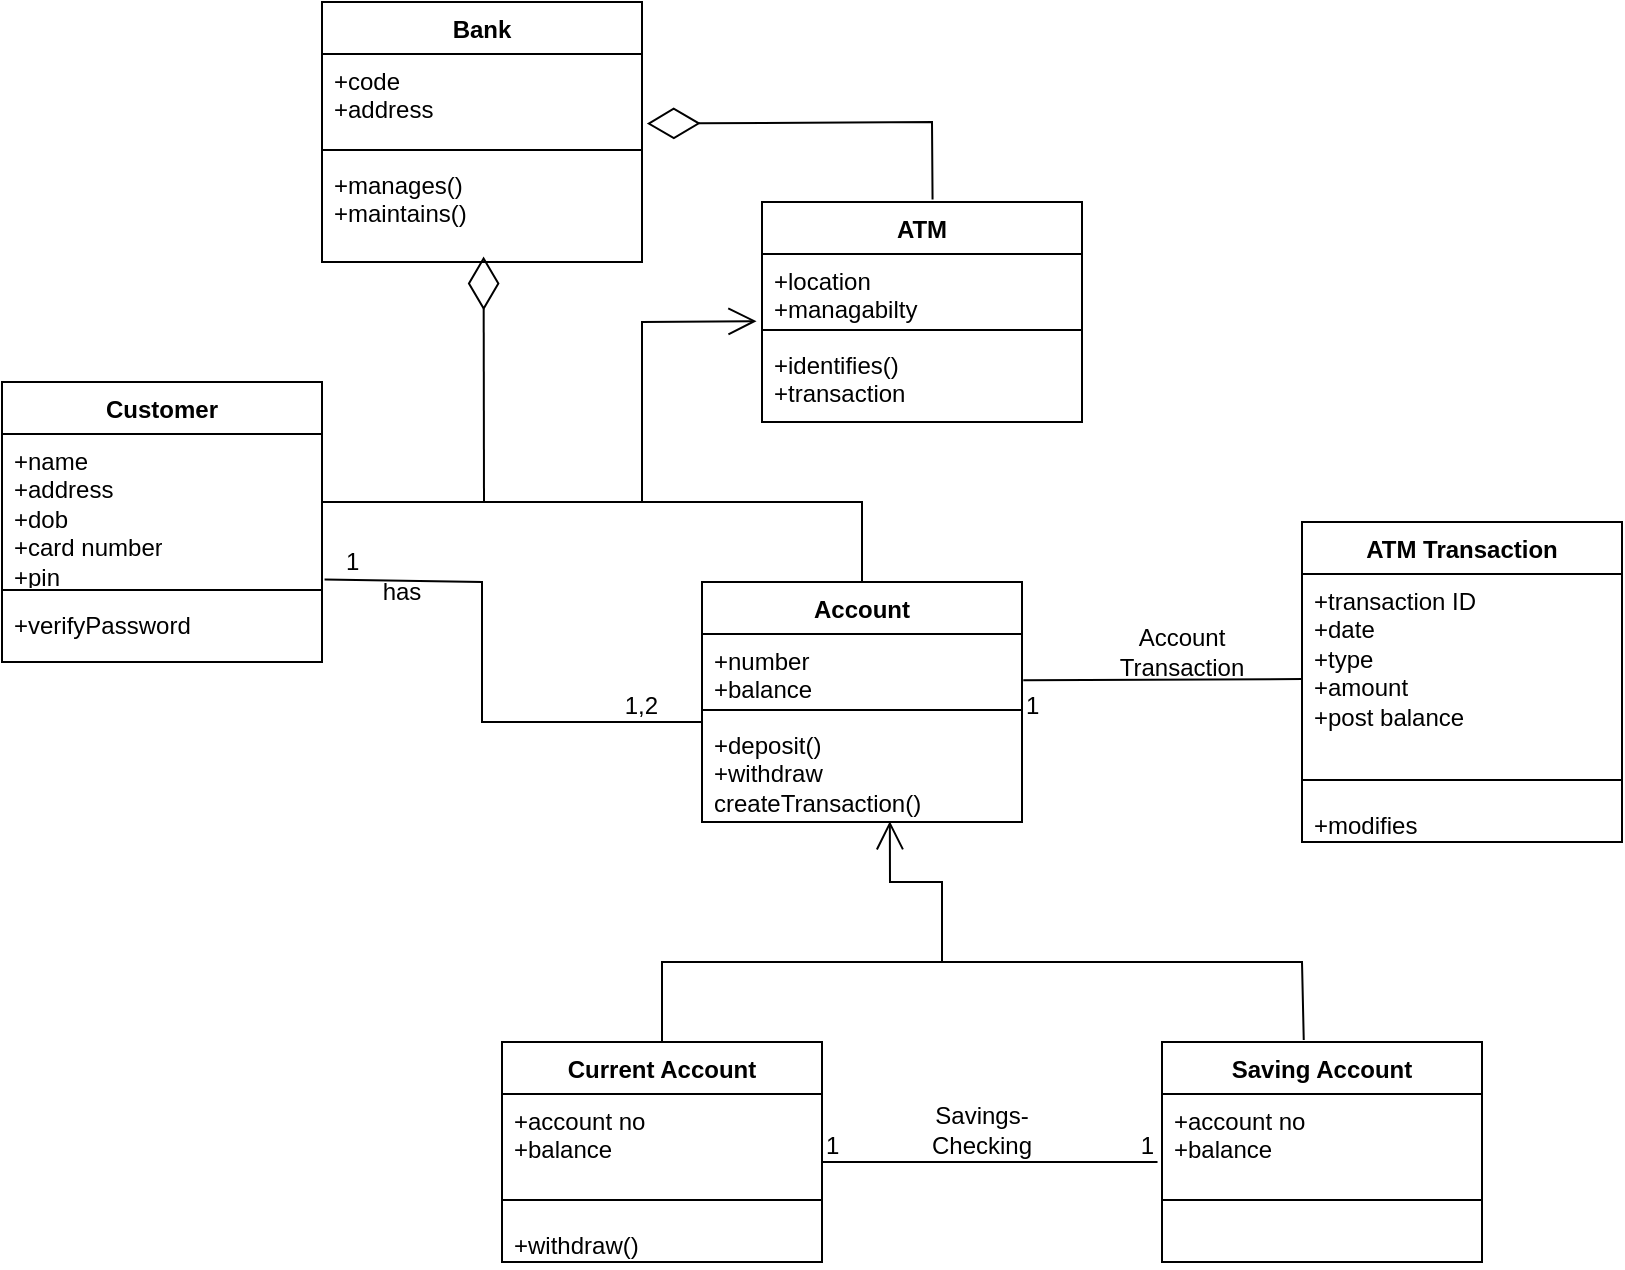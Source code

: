 <mxfile version="28.1.0">
  <diagram name="Page-1" id="JDQV7JlKgYoITzz3pqc2">
    <mxGraphModel dx="1509" dy="741" grid="1" gridSize="10" guides="1" tooltips="1" connect="1" arrows="1" fold="1" page="1" pageScale="1" pageWidth="850" pageHeight="1100" math="0" shadow="0">
      <root>
        <mxCell id="0" />
        <mxCell id="1" parent="0" />
        <mxCell id="pr6j3aNBwpCI1W8KptXL-4" value="Bank" style="swimlane;fontStyle=1;align=center;verticalAlign=top;childLayout=stackLayout;horizontal=1;startSize=26;horizontalStack=0;resizeParent=1;resizeParentMax=0;resizeLast=0;collapsible=1;marginBottom=0;whiteSpace=wrap;html=1;" vertex="1" parent="1">
          <mxGeometry x="190" y="40" width="160" height="130" as="geometry" />
        </mxCell>
        <mxCell id="pr6j3aNBwpCI1W8KptXL-5" value="+code&lt;div&gt;+address&lt;/div&gt;" style="text;strokeColor=none;fillColor=none;align=left;verticalAlign=top;spacingLeft=4;spacingRight=4;overflow=hidden;rotatable=0;points=[[0,0.5],[1,0.5]];portConstraint=eastwest;whiteSpace=wrap;html=1;" vertex="1" parent="pr6j3aNBwpCI1W8KptXL-4">
          <mxGeometry y="26" width="160" height="44" as="geometry" />
        </mxCell>
        <mxCell id="pr6j3aNBwpCI1W8KptXL-6" value="" style="line;strokeWidth=1;fillColor=none;align=left;verticalAlign=middle;spacingTop=-1;spacingLeft=3;spacingRight=3;rotatable=0;labelPosition=right;points=[];portConstraint=eastwest;strokeColor=inherit;" vertex="1" parent="pr6j3aNBwpCI1W8KptXL-4">
          <mxGeometry y="70" width="160" height="8" as="geometry" />
        </mxCell>
        <mxCell id="pr6j3aNBwpCI1W8KptXL-7" value="+manages()&lt;div&gt;+maintains()&lt;/div&gt;" style="text;strokeColor=none;fillColor=none;align=left;verticalAlign=top;spacingLeft=4;spacingRight=4;overflow=hidden;rotatable=0;points=[[0,0.5],[1,0.5]];portConstraint=eastwest;whiteSpace=wrap;html=1;" vertex="1" parent="pr6j3aNBwpCI1W8KptXL-4">
          <mxGeometry y="78" width="160" height="52" as="geometry" />
        </mxCell>
        <mxCell id="pr6j3aNBwpCI1W8KptXL-9" value="Customer" style="swimlane;fontStyle=1;align=center;verticalAlign=top;childLayout=stackLayout;horizontal=1;startSize=26;horizontalStack=0;resizeParent=1;resizeParentMax=0;resizeLast=0;collapsible=1;marginBottom=0;whiteSpace=wrap;html=1;" vertex="1" parent="1">
          <mxGeometry x="30" y="230" width="160" height="140" as="geometry" />
        </mxCell>
        <mxCell id="pr6j3aNBwpCI1W8KptXL-10" value="+name&lt;div&gt;+address&lt;/div&gt;&lt;div&gt;+dob&lt;/div&gt;&lt;div&gt;+card number&lt;/div&gt;&lt;div&gt;+pin&lt;/div&gt;" style="text;strokeColor=none;fillColor=none;align=left;verticalAlign=top;spacingLeft=4;spacingRight=4;overflow=hidden;rotatable=0;points=[[0,0.5],[1,0.5]];portConstraint=eastwest;whiteSpace=wrap;html=1;" vertex="1" parent="pr6j3aNBwpCI1W8KptXL-9">
          <mxGeometry y="26" width="160" height="74" as="geometry" />
        </mxCell>
        <mxCell id="pr6j3aNBwpCI1W8KptXL-11" value="" style="line;strokeWidth=1;fillColor=none;align=left;verticalAlign=middle;spacingTop=-1;spacingLeft=3;spacingRight=3;rotatable=0;labelPosition=right;points=[];portConstraint=eastwest;strokeColor=inherit;" vertex="1" parent="pr6j3aNBwpCI1W8KptXL-9">
          <mxGeometry y="100" width="160" height="8" as="geometry" />
        </mxCell>
        <mxCell id="pr6j3aNBwpCI1W8KptXL-12" value="+verifyPassword" style="text;strokeColor=none;fillColor=none;align=left;verticalAlign=top;spacingLeft=4;spacingRight=4;overflow=hidden;rotatable=0;points=[[0,0.5],[1,0.5]];portConstraint=eastwest;whiteSpace=wrap;html=1;" vertex="1" parent="pr6j3aNBwpCI1W8KptXL-9">
          <mxGeometry y="108" width="160" height="32" as="geometry" />
        </mxCell>
        <mxCell id="pr6j3aNBwpCI1W8KptXL-17" value="ATM" style="swimlane;fontStyle=1;align=center;verticalAlign=top;childLayout=stackLayout;horizontal=1;startSize=26;horizontalStack=0;resizeParent=1;resizeParentMax=0;resizeLast=0;collapsible=1;marginBottom=0;whiteSpace=wrap;html=1;" vertex="1" parent="1">
          <mxGeometry x="410" y="140" width="160" height="110" as="geometry" />
        </mxCell>
        <mxCell id="pr6j3aNBwpCI1W8KptXL-18" value="+location&lt;div&gt;+managabilty&lt;/div&gt;" style="text;strokeColor=none;fillColor=none;align=left;verticalAlign=top;spacingLeft=4;spacingRight=4;overflow=hidden;rotatable=0;points=[[0,0.5],[1,0.5]];portConstraint=eastwest;whiteSpace=wrap;html=1;" vertex="1" parent="pr6j3aNBwpCI1W8KptXL-17">
          <mxGeometry y="26" width="160" height="34" as="geometry" />
        </mxCell>
        <mxCell id="pr6j3aNBwpCI1W8KptXL-19" value="" style="line;strokeWidth=1;fillColor=none;align=left;verticalAlign=middle;spacingTop=-1;spacingLeft=3;spacingRight=3;rotatable=0;labelPosition=right;points=[];portConstraint=eastwest;strokeColor=inherit;" vertex="1" parent="pr6j3aNBwpCI1W8KptXL-17">
          <mxGeometry y="60" width="160" height="8" as="geometry" />
        </mxCell>
        <mxCell id="pr6j3aNBwpCI1W8KptXL-20" value="+identifies()&lt;div&gt;+transaction&lt;/div&gt;" style="text;strokeColor=none;fillColor=none;align=left;verticalAlign=top;spacingLeft=4;spacingRight=4;overflow=hidden;rotatable=0;points=[[0,0.5],[1,0.5]];portConstraint=eastwest;whiteSpace=wrap;html=1;" vertex="1" parent="pr6j3aNBwpCI1W8KptXL-17">
          <mxGeometry y="68" width="160" height="42" as="geometry" />
        </mxCell>
        <mxCell id="pr6j3aNBwpCI1W8KptXL-39" value="" style="endArrow=diamondThin;endFill=0;endSize=24;html=1;rounded=0;exitX=0.533;exitY=-0.011;exitDx=0;exitDy=0;exitPerimeter=0;entryX=1.015;entryY=0.791;entryDx=0;entryDy=0;entryPerimeter=0;" edge="1" parent="1" source="pr6j3aNBwpCI1W8KptXL-17" target="pr6j3aNBwpCI1W8KptXL-5">
          <mxGeometry width="160" relative="1" as="geometry">
            <mxPoint x="390" y="60" as="sourcePoint" />
            <mxPoint x="360" y="100" as="targetPoint" />
            <Array as="points">
              <mxPoint x="495" y="100" />
            </Array>
          </mxGeometry>
        </mxCell>
        <mxCell id="pr6j3aNBwpCI1W8KptXL-44" value="" style="endArrow=diamondThin;endFill=0;endSize=24;html=1;rounded=0;entryX=0.505;entryY=0.948;entryDx=0;entryDy=0;entryPerimeter=0;" edge="1" parent="1" target="pr6j3aNBwpCI1W8KptXL-7">
          <mxGeometry width="160" relative="1" as="geometry">
            <mxPoint x="271" y="290" as="sourcePoint" />
            <mxPoint x="370" y="280" as="targetPoint" />
          </mxGeometry>
        </mxCell>
        <mxCell id="pr6j3aNBwpCI1W8KptXL-47" value="" style="endArrow=open;endFill=1;endSize=12;html=1;rounded=0;entryX=-0.017;entryY=0.988;entryDx=0;entryDy=0;entryPerimeter=0;" edge="1" parent="1" target="pr6j3aNBwpCI1W8KptXL-18">
          <mxGeometry width="160" relative="1" as="geometry">
            <mxPoint x="190" y="290" as="sourcePoint" />
            <mxPoint x="350" y="290" as="targetPoint" />
            <Array as="points">
              <mxPoint x="350" y="290" />
              <mxPoint x="350" y="200" />
            </Array>
          </mxGeometry>
        </mxCell>
        <mxCell id="pr6j3aNBwpCI1W8KptXL-52" value="Account" style="swimlane;fontStyle=1;align=center;verticalAlign=top;childLayout=stackLayout;horizontal=1;startSize=26;horizontalStack=0;resizeParent=1;resizeParentMax=0;resizeLast=0;collapsible=1;marginBottom=0;whiteSpace=wrap;html=1;" vertex="1" parent="1">
          <mxGeometry x="380" y="330" width="160" height="120" as="geometry" />
        </mxCell>
        <mxCell id="pr6j3aNBwpCI1W8KptXL-53" value="+number&lt;div&gt;+balance&lt;/div&gt;" style="text;strokeColor=none;fillColor=none;align=left;verticalAlign=top;spacingLeft=4;spacingRight=4;overflow=hidden;rotatable=0;points=[[0,0.5],[1,0.5]];portConstraint=eastwest;whiteSpace=wrap;html=1;" vertex="1" parent="pr6j3aNBwpCI1W8KptXL-52">
          <mxGeometry y="26" width="160" height="34" as="geometry" />
        </mxCell>
        <mxCell id="pr6j3aNBwpCI1W8KptXL-54" value="" style="line;strokeWidth=1;fillColor=none;align=left;verticalAlign=middle;spacingTop=-1;spacingLeft=3;spacingRight=3;rotatable=0;labelPosition=right;points=[];portConstraint=eastwest;strokeColor=inherit;" vertex="1" parent="pr6j3aNBwpCI1W8KptXL-52">
          <mxGeometry y="60" width="160" height="8" as="geometry" />
        </mxCell>
        <mxCell id="pr6j3aNBwpCI1W8KptXL-55" value="+deposit()&lt;div&gt;+withdraw&lt;/div&gt;&lt;div&gt;createTransaction()&lt;/div&gt;" style="text;strokeColor=none;fillColor=none;align=left;verticalAlign=top;spacingLeft=4;spacingRight=4;overflow=hidden;rotatable=0;points=[[0,0.5],[1,0.5]];portConstraint=eastwest;whiteSpace=wrap;html=1;" vertex="1" parent="pr6j3aNBwpCI1W8KptXL-52">
          <mxGeometry y="68" width="160" height="52" as="geometry" />
        </mxCell>
        <mxCell id="pr6j3aNBwpCI1W8KptXL-65" value="" style="endArrow=none;html=1;rounded=0;entryX=0.5;entryY=0;entryDx=0;entryDy=0;" edge="1" parent="1" target="pr6j3aNBwpCI1W8KptXL-52">
          <mxGeometry relative="1" as="geometry">
            <mxPoint x="350" y="290" as="sourcePoint" />
            <mxPoint x="510" y="290" as="targetPoint" />
            <Array as="points">
              <mxPoint x="460" y="290" />
            </Array>
          </mxGeometry>
        </mxCell>
        <mxCell id="pr6j3aNBwpCI1W8KptXL-66" value="ATM Transaction" style="swimlane;fontStyle=1;align=center;verticalAlign=top;childLayout=stackLayout;horizontal=1;startSize=26;horizontalStack=0;resizeParent=1;resizeParentMax=0;resizeLast=0;collapsible=1;marginBottom=0;whiteSpace=wrap;html=1;" vertex="1" parent="1">
          <mxGeometry x="680" y="300" width="160" height="160" as="geometry" />
        </mxCell>
        <mxCell id="pr6j3aNBwpCI1W8KptXL-67" value="+transaction ID&lt;div&gt;+date&lt;/div&gt;&lt;div&gt;+type&lt;/div&gt;&lt;div&gt;+amount&lt;/div&gt;&lt;div&gt;+post balance&lt;/div&gt;" style="text;strokeColor=none;fillColor=none;align=left;verticalAlign=top;spacingLeft=4;spacingRight=4;overflow=hidden;rotatable=0;points=[[0,0.5],[1,0.5]];portConstraint=eastwest;whiteSpace=wrap;html=1;" vertex="1" parent="pr6j3aNBwpCI1W8KptXL-66">
          <mxGeometry y="26" width="160" height="94" as="geometry" />
        </mxCell>
        <mxCell id="pr6j3aNBwpCI1W8KptXL-68" value="" style="line;strokeWidth=1;fillColor=none;align=left;verticalAlign=middle;spacingTop=-1;spacingLeft=3;spacingRight=3;rotatable=0;labelPosition=right;points=[];portConstraint=eastwest;strokeColor=inherit;" vertex="1" parent="pr6j3aNBwpCI1W8KptXL-66">
          <mxGeometry y="120" width="160" height="18" as="geometry" />
        </mxCell>
        <mxCell id="pr6j3aNBwpCI1W8KptXL-69" value="+modifies" style="text;strokeColor=none;fillColor=none;align=left;verticalAlign=top;spacingLeft=4;spacingRight=4;overflow=hidden;rotatable=0;points=[[0,0.5],[1,0.5]];portConstraint=eastwest;whiteSpace=wrap;html=1;" vertex="1" parent="pr6j3aNBwpCI1W8KptXL-66">
          <mxGeometry y="138" width="160" height="22" as="geometry" />
        </mxCell>
        <mxCell id="pr6j3aNBwpCI1W8KptXL-71" value="" style="endArrow=none;html=1;rounded=0;exitX=1.004;exitY=0.679;exitDx=0;exitDy=0;exitPerimeter=0;entryX=0.002;entryY=0.559;entryDx=0;entryDy=0;entryPerimeter=0;" edge="1" parent="1" source="pr6j3aNBwpCI1W8KptXL-53" target="pr6j3aNBwpCI1W8KptXL-67">
          <mxGeometry relative="1" as="geometry">
            <mxPoint x="550" y="390" as="sourcePoint" />
            <mxPoint x="610" y="379.74" as="targetPoint" />
          </mxGeometry>
        </mxCell>
        <mxCell id="pr6j3aNBwpCI1W8KptXL-72" value="Account Transaction" style="text;html=1;align=center;verticalAlign=middle;whiteSpace=wrap;rounded=0;" vertex="1" parent="1">
          <mxGeometry x="590" y="350" width="60" height="30" as="geometry" />
        </mxCell>
        <mxCell id="pr6j3aNBwpCI1W8KptXL-80" value="Current Account" style="swimlane;fontStyle=1;align=center;verticalAlign=top;childLayout=stackLayout;horizontal=1;startSize=26;horizontalStack=0;resizeParent=1;resizeParentMax=0;resizeLast=0;collapsible=1;marginBottom=0;whiteSpace=wrap;html=1;" vertex="1" parent="1">
          <mxGeometry x="280" y="560" width="160" height="110" as="geometry" />
        </mxCell>
        <mxCell id="pr6j3aNBwpCI1W8KptXL-81" value="+account no&lt;br&gt;+balance" style="text;strokeColor=none;fillColor=none;align=left;verticalAlign=top;spacingLeft=4;spacingRight=4;overflow=hidden;rotatable=0;points=[[0,0.5],[1,0.5]];portConstraint=eastwest;whiteSpace=wrap;html=1;" vertex="1" parent="pr6j3aNBwpCI1W8KptXL-80">
          <mxGeometry y="26" width="160" height="44" as="geometry" />
        </mxCell>
        <mxCell id="pr6j3aNBwpCI1W8KptXL-82" value="" style="line;strokeWidth=1;fillColor=none;align=left;verticalAlign=middle;spacingTop=-1;spacingLeft=3;spacingRight=3;rotatable=0;labelPosition=right;points=[];portConstraint=eastwest;strokeColor=inherit;" vertex="1" parent="pr6j3aNBwpCI1W8KptXL-80">
          <mxGeometry y="70" width="160" height="18" as="geometry" />
        </mxCell>
        <mxCell id="pr6j3aNBwpCI1W8KptXL-83" value="+withdraw()" style="text;strokeColor=none;fillColor=none;align=left;verticalAlign=top;spacingLeft=4;spacingRight=4;overflow=hidden;rotatable=0;points=[[0,0.5],[1,0.5]];portConstraint=eastwest;whiteSpace=wrap;html=1;" vertex="1" parent="pr6j3aNBwpCI1W8KptXL-80">
          <mxGeometry y="88" width="160" height="22" as="geometry" />
        </mxCell>
        <mxCell id="pr6j3aNBwpCI1W8KptXL-89" value="Saving Account" style="swimlane;fontStyle=1;align=center;verticalAlign=top;childLayout=stackLayout;horizontal=1;startSize=26;horizontalStack=0;resizeParent=1;resizeParentMax=0;resizeLast=0;collapsible=1;marginBottom=0;whiteSpace=wrap;html=1;" vertex="1" parent="1">
          <mxGeometry x="610" y="560" width="160" height="110" as="geometry" />
        </mxCell>
        <mxCell id="pr6j3aNBwpCI1W8KptXL-90" value="+account no&lt;br&gt;+balance" style="text;strokeColor=none;fillColor=none;align=left;verticalAlign=top;spacingLeft=4;spacingRight=4;overflow=hidden;rotatable=0;points=[[0,0.5],[1,0.5]];portConstraint=eastwest;whiteSpace=wrap;html=1;" vertex="1" parent="pr6j3aNBwpCI1W8KptXL-89">
          <mxGeometry y="26" width="160" height="44" as="geometry" />
        </mxCell>
        <mxCell id="pr6j3aNBwpCI1W8KptXL-91" value="&#xa;" style="line;strokeWidth=1;fillColor=none;align=left;verticalAlign=middle;spacingTop=-1;spacingLeft=3;spacingRight=3;rotatable=0;labelPosition=right;points=[];portConstraint=eastwest;strokeColor=inherit;" vertex="1" parent="pr6j3aNBwpCI1W8KptXL-89">
          <mxGeometry y="70" width="160" height="18" as="geometry" />
        </mxCell>
        <mxCell id="pr6j3aNBwpCI1W8KptXL-109" value="&lt;div&gt;&lt;br&gt;&lt;/div&gt;" style="text;strokeColor=none;fillColor=none;align=left;verticalAlign=top;spacingLeft=4;spacingRight=4;overflow=hidden;rotatable=0;points=[[0,0.5],[1,0.5]];portConstraint=eastwest;whiteSpace=wrap;html=1;" vertex="1" parent="pr6j3aNBwpCI1W8KptXL-89">
          <mxGeometry y="88" width="160" height="22" as="geometry" />
        </mxCell>
        <mxCell id="pr6j3aNBwpCI1W8KptXL-93" value="" style="endArrow=none;html=1;rounded=0;entryX=-0.014;entryY=0.774;entryDx=0;entryDy=0;entryPerimeter=0;" edge="1" parent="1" target="pr6j3aNBwpCI1W8KptXL-90">
          <mxGeometry relative="1" as="geometry">
            <mxPoint x="440" y="620" as="sourcePoint" />
            <mxPoint x="600" y="620" as="targetPoint" />
          </mxGeometry>
        </mxCell>
        <mxCell id="pr6j3aNBwpCI1W8KptXL-94" value="1" style="resizable=0;html=1;whiteSpace=wrap;align=left;verticalAlign=bottom;" connectable="0" vertex="1" parent="pr6j3aNBwpCI1W8KptXL-93">
          <mxGeometry x="-1" relative="1" as="geometry" />
        </mxCell>
        <mxCell id="pr6j3aNBwpCI1W8KptXL-95" value="1" style="resizable=0;html=1;whiteSpace=wrap;align=right;verticalAlign=bottom;" connectable="0" vertex="1" parent="pr6j3aNBwpCI1W8KptXL-93">
          <mxGeometry x="1" relative="1" as="geometry" />
        </mxCell>
        <mxCell id="pr6j3aNBwpCI1W8KptXL-96" value="Savings-Checking" style="text;html=1;align=center;verticalAlign=middle;whiteSpace=wrap;rounded=0;" vertex="1" parent="1">
          <mxGeometry x="490" y="589" width="60" height="30" as="geometry" />
        </mxCell>
        <mxCell id="pr6j3aNBwpCI1W8KptXL-98" value="" style="endArrow=none;html=1;rounded=0;exitX=0.5;exitY=0;exitDx=0;exitDy=0;entryX=0.443;entryY=-0.009;entryDx=0;entryDy=0;entryPerimeter=0;" edge="1" parent="1" source="pr6j3aNBwpCI1W8KptXL-80" target="pr6j3aNBwpCI1W8KptXL-89">
          <mxGeometry relative="1" as="geometry">
            <mxPoint x="425" y="520" as="sourcePoint" />
            <mxPoint x="585" y="520" as="targetPoint" />
            <Array as="points">
              <mxPoint x="360" y="520" />
              <mxPoint x="680" y="520" />
            </Array>
          </mxGeometry>
        </mxCell>
        <mxCell id="pr6j3aNBwpCI1W8KptXL-103" value="" style="endArrow=open;endFill=1;endSize=12;html=1;rounded=0;entryX=0.587;entryY=0.992;entryDx=0;entryDy=0;entryPerimeter=0;" edge="1" parent="1" target="pr6j3aNBwpCI1W8KptXL-55">
          <mxGeometry width="160" relative="1" as="geometry">
            <mxPoint x="500" y="520" as="sourcePoint" />
            <mxPoint x="590" y="480" as="targetPoint" />
            <Array as="points">
              <mxPoint x="500" y="480" />
              <mxPoint x="474" y="480" />
            </Array>
          </mxGeometry>
        </mxCell>
        <mxCell id="pr6j3aNBwpCI1W8KptXL-104" value="" style="endArrow=none;html=1;rounded=0;entryX=-0.014;entryY=0.774;entryDx=0;entryDy=0;entryPerimeter=0;exitX=1.008;exitY=0.983;exitDx=0;exitDy=0;exitPerimeter=0;" edge="1" parent="1" source="pr6j3aNBwpCI1W8KptXL-10">
          <mxGeometry relative="1" as="geometry">
            <mxPoint x="212" y="400" as="sourcePoint" />
            <mxPoint x="380" y="400" as="targetPoint" />
            <Array as="points">
              <mxPoint x="270" y="330" />
              <mxPoint x="270" y="400" />
            </Array>
          </mxGeometry>
        </mxCell>
        <mxCell id="pr6j3aNBwpCI1W8KptXL-106" value="1,2" style="resizable=0;html=1;whiteSpace=wrap;align=right;verticalAlign=bottom;" connectable="0" vertex="1" parent="pr6j3aNBwpCI1W8KptXL-104">
          <mxGeometry x="1" relative="1" as="geometry">
            <mxPoint x="-20" as="offset" />
          </mxGeometry>
        </mxCell>
        <mxCell id="pr6j3aNBwpCI1W8KptXL-107" value="1" style="resizable=0;html=1;whiteSpace=wrap;align=left;verticalAlign=bottom;" connectable="0" vertex="1" parent="pr6j3aNBwpCI1W8KptXL-104">
          <mxGeometry x="-1" relative="1" as="geometry">
            <mxPoint x="9" as="offset" />
          </mxGeometry>
        </mxCell>
        <mxCell id="pr6j3aNBwpCI1W8KptXL-108" value="has" style="text;html=1;align=center;verticalAlign=middle;whiteSpace=wrap;rounded=0;" vertex="1" parent="1">
          <mxGeometry x="200" y="320" width="60" height="30" as="geometry" />
        </mxCell>
        <mxCell id="pr6j3aNBwpCI1W8KptXL-110" value="1" style="resizable=0;html=1;whiteSpace=wrap;align=left;verticalAlign=bottom;" connectable="0" vertex="1" parent="1">
          <mxGeometry x="540" y="400" as="geometry" />
        </mxCell>
      </root>
    </mxGraphModel>
  </diagram>
</mxfile>

